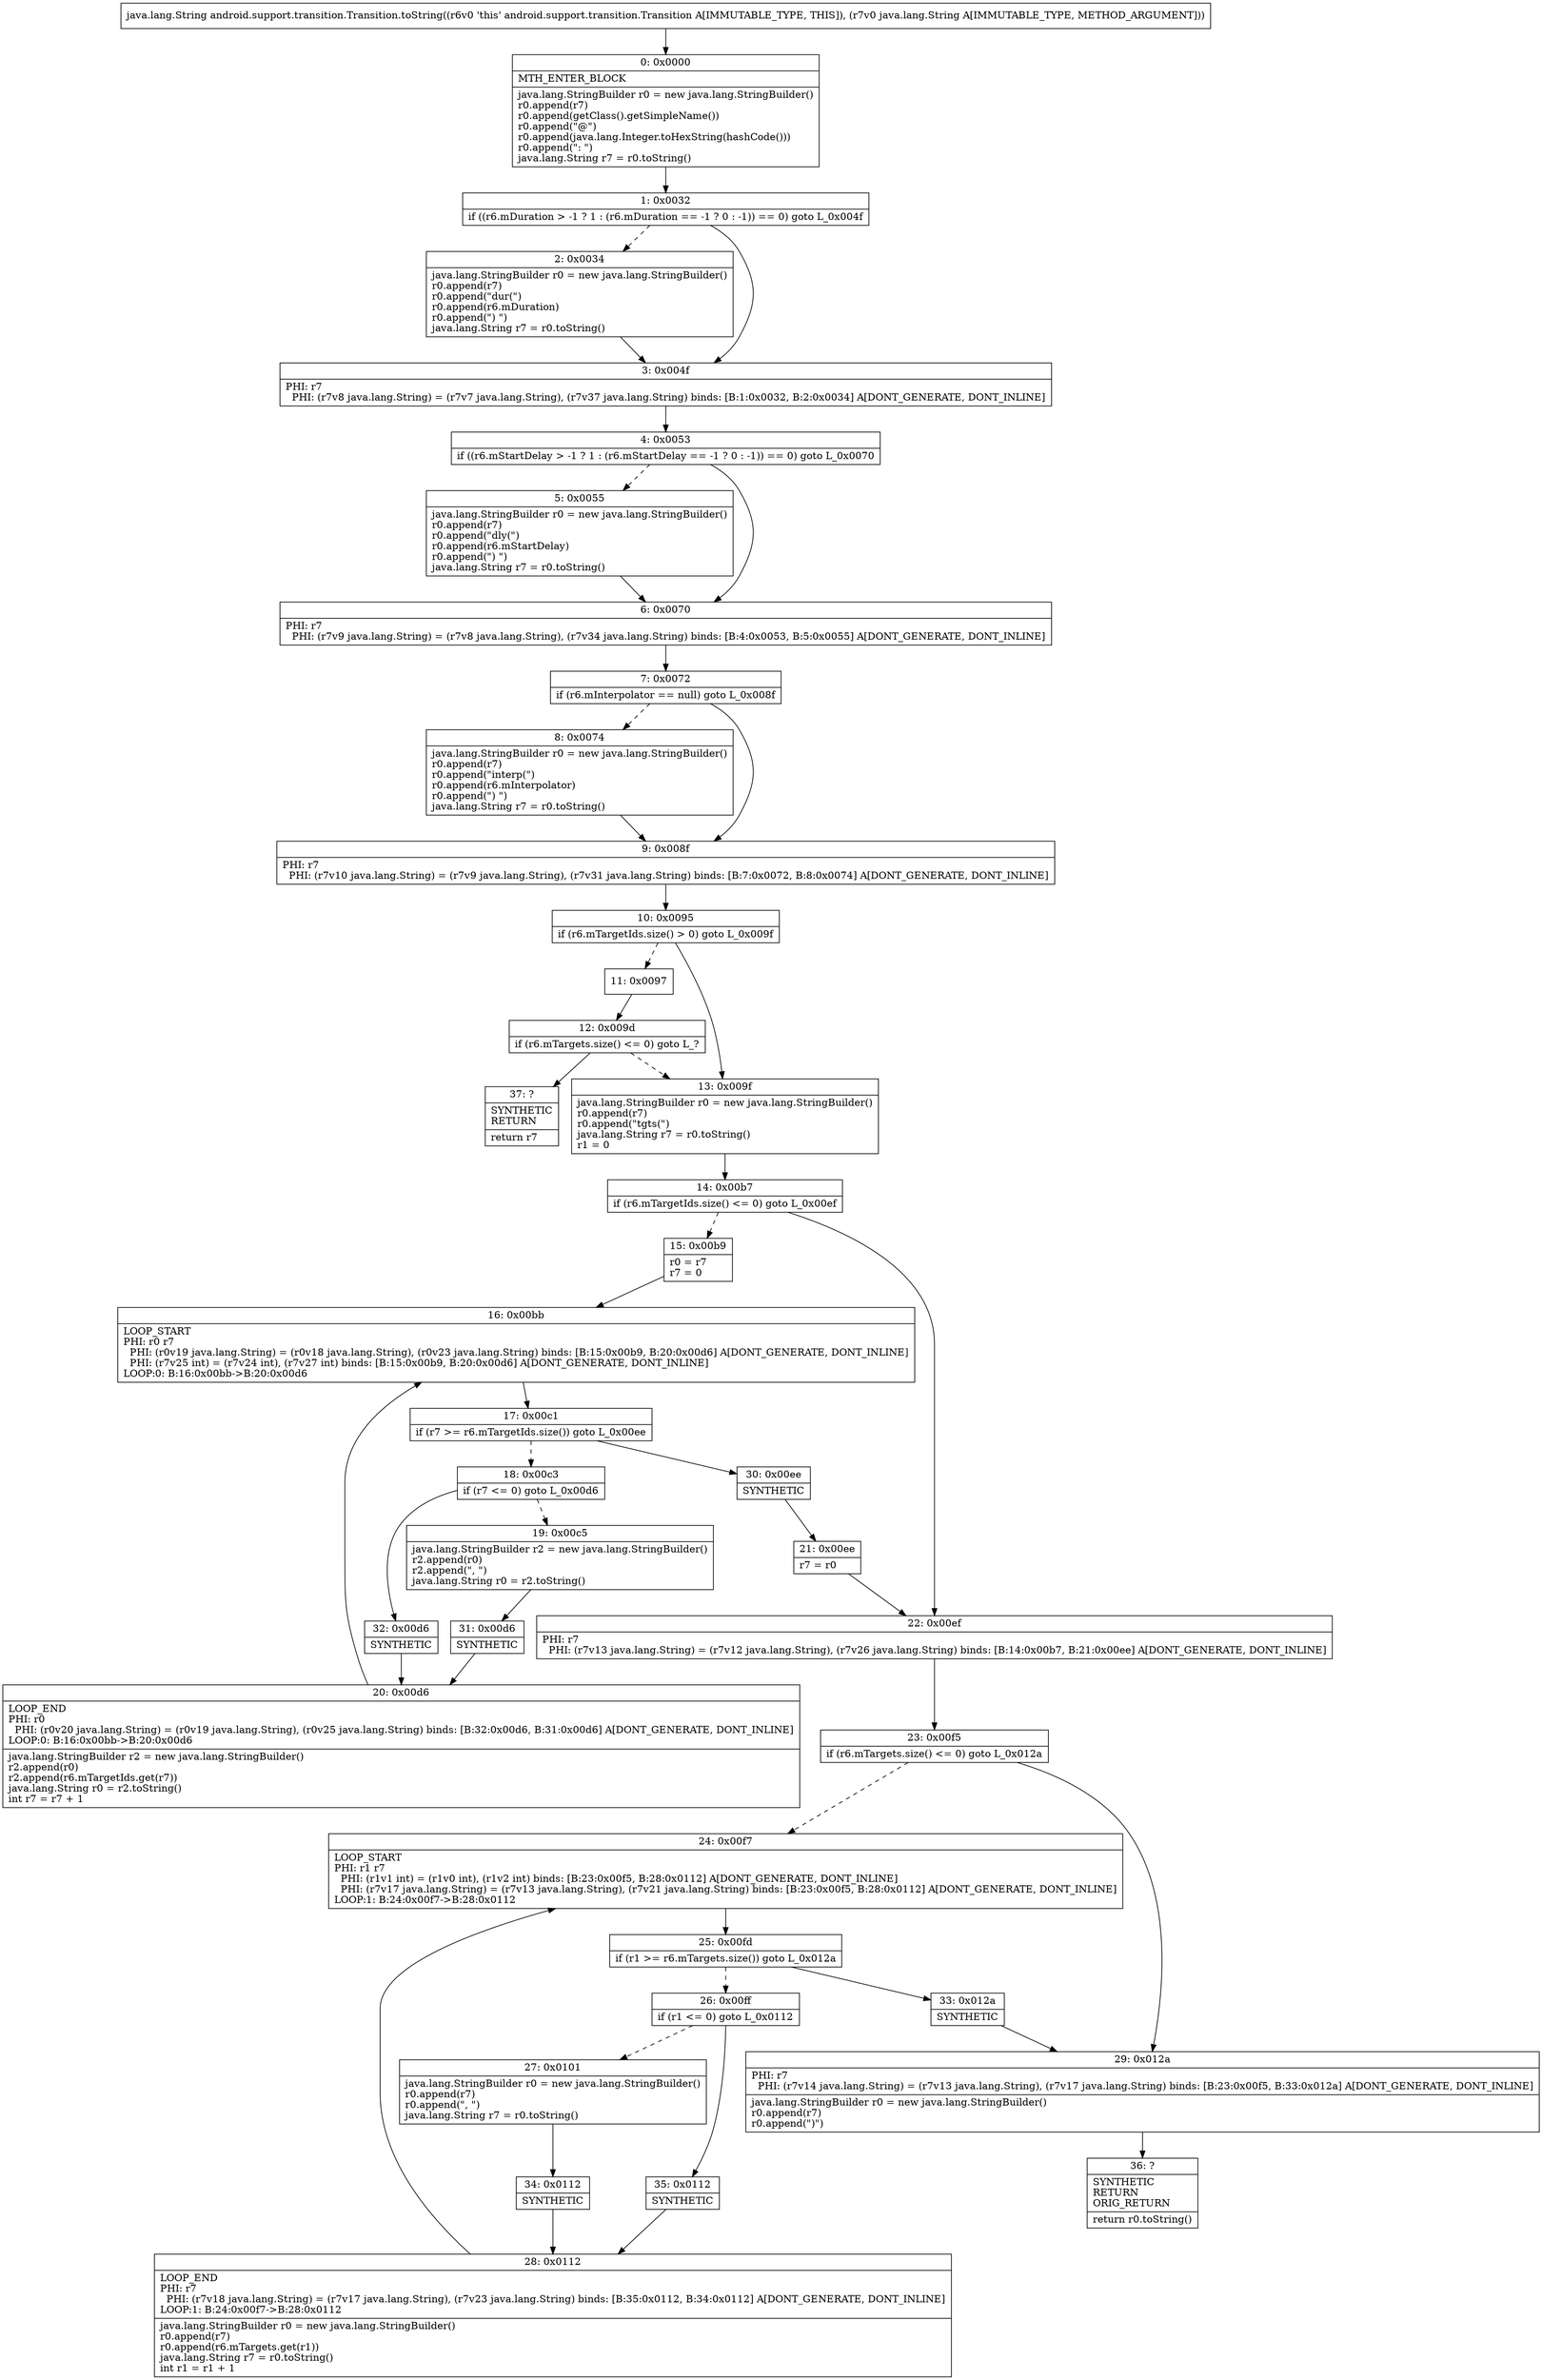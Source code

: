 digraph "CFG forandroid.support.transition.Transition.toString(Ljava\/lang\/String;)Ljava\/lang\/String;" {
Node_0 [shape=record,label="{0\:\ 0x0000|MTH_ENTER_BLOCK\l|java.lang.StringBuilder r0 = new java.lang.StringBuilder()\lr0.append(r7)\lr0.append(getClass().getSimpleName())\lr0.append(\"@\")\lr0.append(java.lang.Integer.toHexString(hashCode()))\lr0.append(\": \")\ljava.lang.String r7 = r0.toString()\l}"];
Node_1 [shape=record,label="{1\:\ 0x0032|if ((r6.mDuration \> \-1 ? 1 : (r6.mDuration == \-1 ? 0 : \-1)) == 0) goto L_0x004f\l}"];
Node_2 [shape=record,label="{2\:\ 0x0034|java.lang.StringBuilder r0 = new java.lang.StringBuilder()\lr0.append(r7)\lr0.append(\"dur(\")\lr0.append(r6.mDuration)\lr0.append(\") \")\ljava.lang.String r7 = r0.toString()\l}"];
Node_3 [shape=record,label="{3\:\ 0x004f|PHI: r7 \l  PHI: (r7v8 java.lang.String) = (r7v7 java.lang.String), (r7v37 java.lang.String) binds: [B:1:0x0032, B:2:0x0034] A[DONT_GENERATE, DONT_INLINE]\l}"];
Node_4 [shape=record,label="{4\:\ 0x0053|if ((r6.mStartDelay \> \-1 ? 1 : (r6.mStartDelay == \-1 ? 0 : \-1)) == 0) goto L_0x0070\l}"];
Node_5 [shape=record,label="{5\:\ 0x0055|java.lang.StringBuilder r0 = new java.lang.StringBuilder()\lr0.append(r7)\lr0.append(\"dly(\")\lr0.append(r6.mStartDelay)\lr0.append(\") \")\ljava.lang.String r7 = r0.toString()\l}"];
Node_6 [shape=record,label="{6\:\ 0x0070|PHI: r7 \l  PHI: (r7v9 java.lang.String) = (r7v8 java.lang.String), (r7v34 java.lang.String) binds: [B:4:0x0053, B:5:0x0055] A[DONT_GENERATE, DONT_INLINE]\l}"];
Node_7 [shape=record,label="{7\:\ 0x0072|if (r6.mInterpolator == null) goto L_0x008f\l}"];
Node_8 [shape=record,label="{8\:\ 0x0074|java.lang.StringBuilder r0 = new java.lang.StringBuilder()\lr0.append(r7)\lr0.append(\"interp(\")\lr0.append(r6.mInterpolator)\lr0.append(\") \")\ljava.lang.String r7 = r0.toString()\l}"];
Node_9 [shape=record,label="{9\:\ 0x008f|PHI: r7 \l  PHI: (r7v10 java.lang.String) = (r7v9 java.lang.String), (r7v31 java.lang.String) binds: [B:7:0x0072, B:8:0x0074] A[DONT_GENERATE, DONT_INLINE]\l}"];
Node_10 [shape=record,label="{10\:\ 0x0095|if (r6.mTargetIds.size() \> 0) goto L_0x009f\l}"];
Node_11 [shape=record,label="{11\:\ 0x0097}"];
Node_12 [shape=record,label="{12\:\ 0x009d|if (r6.mTargets.size() \<= 0) goto L_?\l}"];
Node_13 [shape=record,label="{13\:\ 0x009f|java.lang.StringBuilder r0 = new java.lang.StringBuilder()\lr0.append(r7)\lr0.append(\"tgts(\")\ljava.lang.String r7 = r0.toString()\lr1 = 0\l}"];
Node_14 [shape=record,label="{14\:\ 0x00b7|if (r6.mTargetIds.size() \<= 0) goto L_0x00ef\l}"];
Node_15 [shape=record,label="{15\:\ 0x00b9|r0 = r7\lr7 = 0\l}"];
Node_16 [shape=record,label="{16\:\ 0x00bb|LOOP_START\lPHI: r0 r7 \l  PHI: (r0v19 java.lang.String) = (r0v18 java.lang.String), (r0v23 java.lang.String) binds: [B:15:0x00b9, B:20:0x00d6] A[DONT_GENERATE, DONT_INLINE]\l  PHI: (r7v25 int) = (r7v24 int), (r7v27 int) binds: [B:15:0x00b9, B:20:0x00d6] A[DONT_GENERATE, DONT_INLINE]\lLOOP:0: B:16:0x00bb\-\>B:20:0x00d6\l}"];
Node_17 [shape=record,label="{17\:\ 0x00c1|if (r7 \>= r6.mTargetIds.size()) goto L_0x00ee\l}"];
Node_18 [shape=record,label="{18\:\ 0x00c3|if (r7 \<= 0) goto L_0x00d6\l}"];
Node_19 [shape=record,label="{19\:\ 0x00c5|java.lang.StringBuilder r2 = new java.lang.StringBuilder()\lr2.append(r0)\lr2.append(\", \")\ljava.lang.String r0 = r2.toString()\l}"];
Node_20 [shape=record,label="{20\:\ 0x00d6|LOOP_END\lPHI: r0 \l  PHI: (r0v20 java.lang.String) = (r0v19 java.lang.String), (r0v25 java.lang.String) binds: [B:32:0x00d6, B:31:0x00d6] A[DONT_GENERATE, DONT_INLINE]\lLOOP:0: B:16:0x00bb\-\>B:20:0x00d6\l|java.lang.StringBuilder r2 = new java.lang.StringBuilder()\lr2.append(r0)\lr2.append(r6.mTargetIds.get(r7))\ljava.lang.String r0 = r2.toString()\lint r7 = r7 + 1\l}"];
Node_21 [shape=record,label="{21\:\ 0x00ee|r7 = r0\l}"];
Node_22 [shape=record,label="{22\:\ 0x00ef|PHI: r7 \l  PHI: (r7v13 java.lang.String) = (r7v12 java.lang.String), (r7v26 java.lang.String) binds: [B:14:0x00b7, B:21:0x00ee] A[DONT_GENERATE, DONT_INLINE]\l}"];
Node_23 [shape=record,label="{23\:\ 0x00f5|if (r6.mTargets.size() \<= 0) goto L_0x012a\l}"];
Node_24 [shape=record,label="{24\:\ 0x00f7|LOOP_START\lPHI: r1 r7 \l  PHI: (r1v1 int) = (r1v0 int), (r1v2 int) binds: [B:23:0x00f5, B:28:0x0112] A[DONT_GENERATE, DONT_INLINE]\l  PHI: (r7v17 java.lang.String) = (r7v13 java.lang.String), (r7v21 java.lang.String) binds: [B:23:0x00f5, B:28:0x0112] A[DONT_GENERATE, DONT_INLINE]\lLOOP:1: B:24:0x00f7\-\>B:28:0x0112\l}"];
Node_25 [shape=record,label="{25\:\ 0x00fd|if (r1 \>= r6.mTargets.size()) goto L_0x012a\l}"];
Node_26 [shape=record,label="{26\:\ 0x00ff|if (r1 \<= 0) goto L_0x0112\l}"];
Node_27 [shape=record,label="{27\:\ 0x0101|java.lang.StringBuilder r0 = new java.lang.StringBuilder()\lr0.append(r7)\lr0.append(\", \")\ljava.lang.String r7 = r0.toString()\l}"];
Node_28 [shape=record,label="{28\:\ 0x0112|LOOP_END\lPHI: r7 \l  PHI: (r7v18 java.lang.String) = (r7v17 java.lang.String), (r7v23 java.lang.String) binds: [B:35:0x0112, B:34:0x0112] A[DONT_GENERATE, DONT_INLINE]\lLOOP:1: B:24:0x00f7\-\>B:28:0x0112\l|java.lang.StringBuilder r0 = new java.lang.StringBuilder()\lr0.append(r7)\lr0.append(r6.mTargets.get(r1))\ljava.lang.String r7 = r0.toString()\lint r1 = r1 + 1\l}"];
Node_29 [shape=record,label="{29\:\ 0x012a|PHI: r7 \l  PHI: (r7v14 java.lang.String) = (r7v13 java.lang.String), (r7v17 java.lang.String) binds: [B:23:0x00f5, B:33:0x012a] A[DONT_GENERATE, DONT_INLINE]\l|java.lang.StringBuilder r0 = new java.lang.StringBuilder()\lr0.append(r7)\lr0.append(\")\")\l}"];
Node_30 [shape=record,label="{30\:\ 0x00ee|SYNTHETIC\l}"];
Node_31 [shape=record,label="{31\:\ 0x00d6|SYNTHETIC\l}"];
Node_32 [shape=record,label="{32\:\ 0x00d6|SYNTHETIC\l}"];
Node_33 [shape=record,label="{33\:\ 0x012a|SYNTHETIC\l}"];
Node_34 [shape=record,label="{34\:\ 0x0112|SYNTHETIC\l}"];
Node_35 [shape=record,label="{35\:\ 0x0112|SYNTHETIC\l}"];
Node_36 [shape=record,label="{36\:\ ?|SYNTHETIC\lRETURN\lORIG_RETURN\l|return r0.toString()\l}"];
Node_37 [shape=record,label="{37\:\ ?|SYNTHETIC\lRETURN\l|return r7\l}"];
MethodNode[shape=record,label="{java.lang.String android.support.transition.Transition.toString((r6v0 'this' android.support.transition.Transition A[IMMUTABLE_TYPE, THIS]), (r7v0 java.lang.String A[IMMUTABLE_TYPE, METHOD_ARGUMENT])) }"];
MethodNode -> Node_0;
Node_0 -> Node_1;
Node_1 -> Node_2[style=dashed];
Node_1 -> Node_3;
Node_2 -> Node_3;
Node_3 -> Node_4;
Node_4 -> Node_5[style=dashed];
Node_4 -> Node_6;
Node_5 -> Node_6;
Node_6 -> Node_7;
Node_7 -> Node_8[style=dashed];
Node_7 -> Node_9;
Node_8 -> Node_9;
Node_9 -> Node_10;
Node_10 -> Node_11[style=dashed];
Node_10 -> Node_13;
Node_11 -> Node_12;
Node_12 -> Node_13[style=dashed];
Node_12 -> Node_37;
Node_13 -> Node_14;
Node_14 -> Node_15[style=dashed];
Node_14 -> Node_22;
Node_15 -> Node_16;
Node_16 -> Node_17;
Node_17 -> Node_18[style=dashed];
Node_17 -> Node_30;
Node_18 -> Node_19[style=dashed];
Node_18 -> Node_32;
Node_19 -> Node_31;
Node_20 -> Node_16;
Node_21 -> Node_22;
Node_22 -> Node_23;
Node_23 -> Node_24[style=dashed];
Node_23 -> Node_29;
Node_24 -> Node_25;
Node_25 -> Node_26[style=dashed];
Node_25 -> Node_33;
Node_26 -> Node_27[style=dashed];
Node_26 -> Node_35;
Node_27 -> Node_34;
Node_28 -> Node_24;
Node_29 -> Node_36;
Node_30 -> Node_21;
Node_31 -> Node_20;
Node_32 -> Node_20;
Node_33 -> Node_29;
Node_34 -> Node_28;
Node_35 -> Node_28;
}

